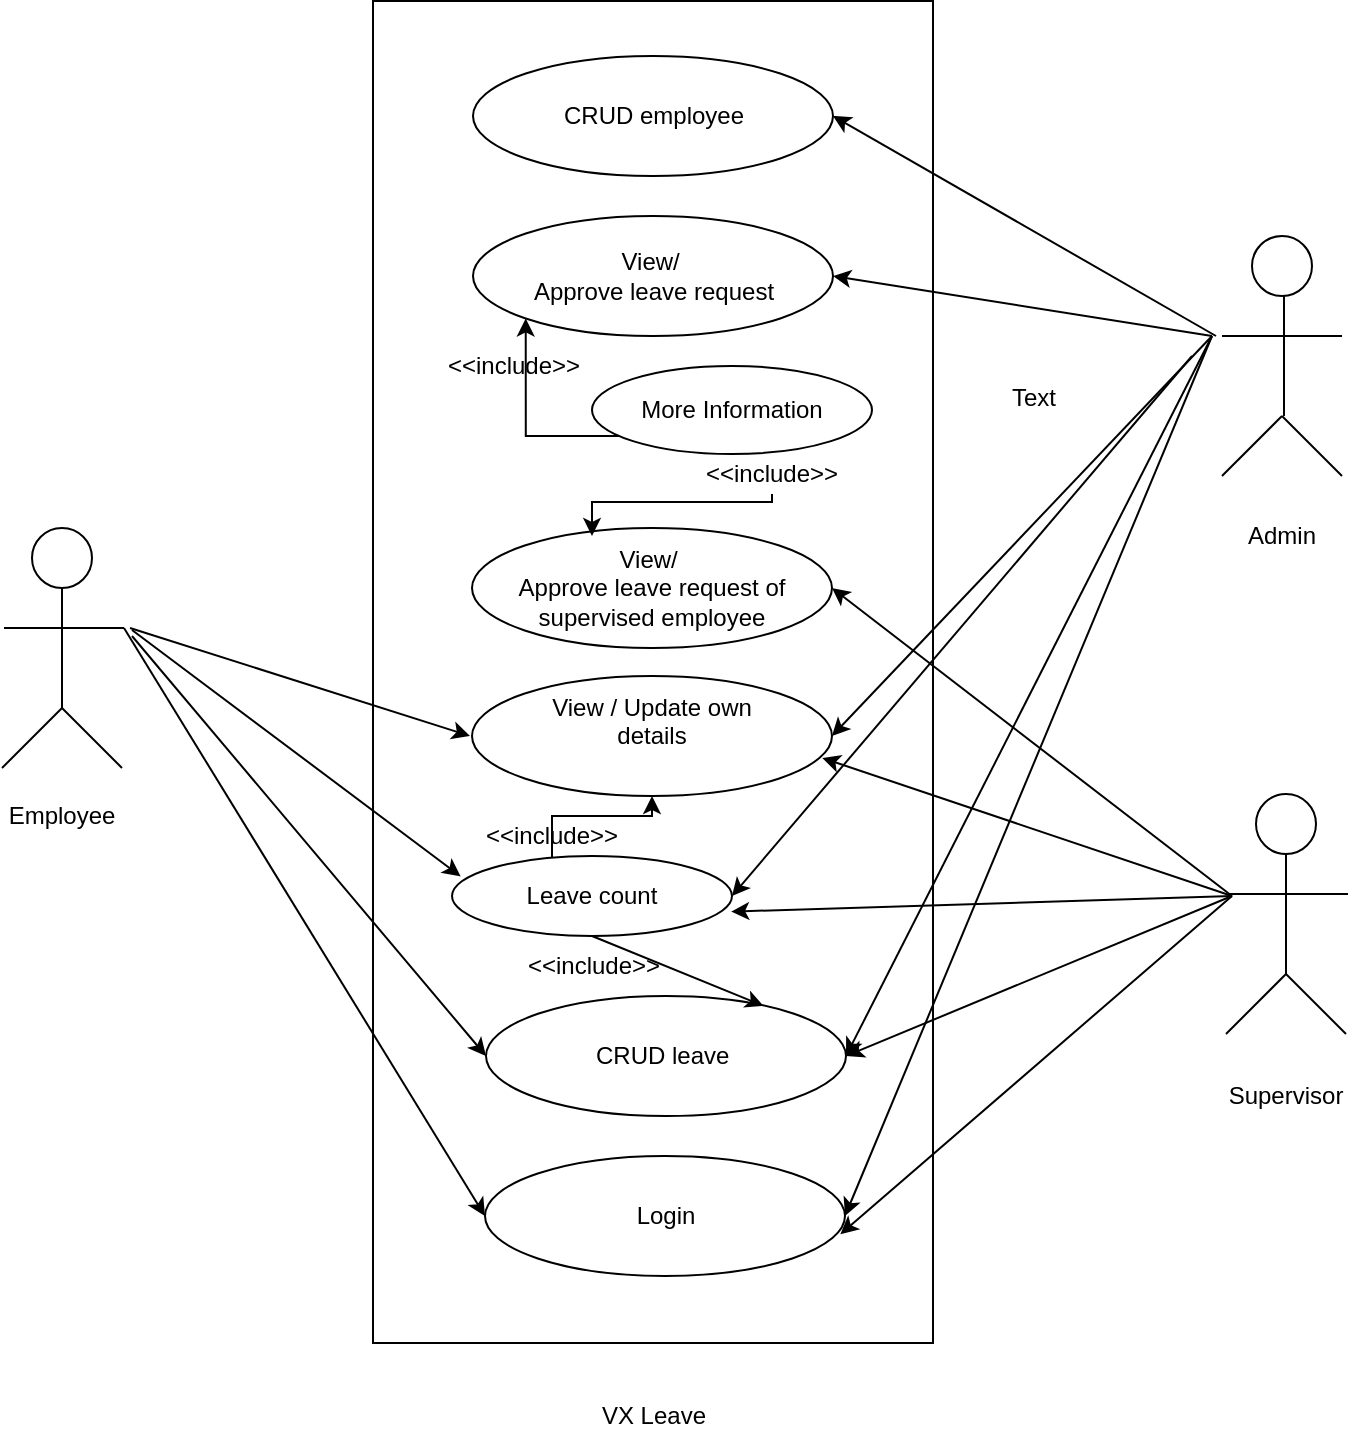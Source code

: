 <mxfile version="12.1.5" type="device" pages="1"><diagram id="DVepkwPh2Opyb8-9j76v" name="Page-1"><mxGraphModel dx="1024" dy="576" grid="1" gridSize="10" guides="1" tooltips="1" connect="1" arrows="1" fold="1" page="1" pageScale="1" pageWidth="850" pageHeight="1100" math="0" shadow="0"><root><mxCell id="0"/><mxCell id="1" parent="0"/><mxCell id="8gc1cALGltFKLMXsrhjm-2" value="" style="rounded=0;whiteSpace=wrap;html=1;rotation=90;" vertex="1" parent="1"><mxGeometry x="65" y="318" width="671" height="280" as="geometry"/></mxCell><mxCell id="8gc1cALGltFKLMXsrhjm-3" value="Login" style="ellipse;whiteSpace=wrap;html=1;" vertex="1" parent="1"><mxGeometry x="316.5" y="700" width="180" height="60" as="geometry"/></mxCell><mxCell id="8gc1cALGltFKLMXsrhjm-27" value="" style="edgeStyle=orthogonalEdgeStyle;rounded=0;orthogonalLoop=1;jettySize=auto;html=1;entryX=0.5;entryY=1;entryDx=0;entryDy=0;" edge="1" parent="1" source="8gc1cALGltFKLMXsrhjm-4" target="8gc1cALGltFKLMXsrhjm-5"><mxGeometry relative="1" as="geometry"><mxPoint x="500" y="570" as="targetPoint"/><Array as="points"><mxPoint x="350" y="530"/><mxPoint x="400" y="530"/></Array></mxGeometry></mxCell><mxCell id="8gc1cALGltFKLMXsrhjm-4" value="Leave count" style="ellipse;whiteSpace=wrap;html=1;" vertex="1" parent="1"><mxGeometry x="300" y="550" width="140" height="40" as="geometry"/></mxCell><mxCell id="8gc1cALGltFKLMXsrhjm-5" value="View / Update own &lt;br&gt;details&lt;br&gt;&amp;nbsp;" style="ellipse;whiteSpace=wrap;html=1;" vertex="1" parent="1"><mxGeometry x="310" y="460" width="180" height="60" as="geometry"/></mxCell><mxCell id="8gc1cALGltFKLMXsrhjm-6" value="CRUD leave&amp;nbsp;" style="ellipse;whiteSpace=wrap;html=1;" vertex="1" parent="1"><mxGeometry x="317" y="620" width="180" height="60" as="geometry"/></mxCell><mxCell id="8gc1cALGltFKLMXsrhjm-7" value="CRUD employee" style="ellipse;whiteSpace=wrap;html=1;" vertex="1" parent="1"><mxGeometry x="310.5" y="150" width="180" height="60" as="geometry"/></mxCell><mxCell id="8gc1cALGltFKLMXsrhjm-8" value="View/&amp;nbsp;&lt;br&gt;Approve leave request" style="ellipse;whiteSpace=wrap;html=1;" vertex="1" parent="1"><mxGeometry x="310.5" y="230" width="180" height="60" as="geometry"/></mxCell><mxCell id="8gc1cALGltFKLMXsrhjm-9" value="" style="ellipse;whiteSpace=wrap;html=1;aspect=fixed;" vertex="1" parent="1"><mxGeometry x="90" y="386" width="30" height="30" as="geometry"/></mxCell><mxCell id="8gc1cALGltFKLMXsrhjm-10" value="" style="endArrow=none;html=1;" edge="1" parent="1"><mxGeometry width="50" height="50" relative="1" as="geometry"><mxPoint x="105" y="476" as="sourcePoint"/><mxPoint x="105" y="416" as="targetPoint"/></mxGeometry></mxCell><mxCell id="8gc1cALGltFKLMXsrhjm-11" value="" style="endArrow=none;html=1;" edge="1" parent="1"><mxGeometry width="50" height="50" relative="1" as="geometry"><mxPoint x="75" y="506" as="sourcePoint"/><mxPoint x="105" y="476" as="targetPoint"/></mxGeometry></mxCell><mxCell id="8gc1cALGltFKLMXsrhjm-12" value="" style="endArrow=none;html=1;" edge="1" parent="1"><mxGeometry width="50" height="50" relative="1" as="geometry"><mxPoint x="135" y="506" as="sourcePoint"/><mxPoint x="105" y="476" as="targetPoint"/></mxGeometry></mxCell><mxCell id="8gc1cALGltFKLMXsrhjm-13" value="" style="endArrow=none;html=1;" edge="1" parent="1"><mxGeometry width="50" height="50" relative="1" as="geometry"><mxPoint x="76" y="436" as="sourcePoint"/><mxPoint x="136" y="436" as="targetPoint"/></mxGeometry></mxCell><mxCell id="8gc1cALGltFKLMXsrhjm-16" value="" style="ellipse;whiteSpace=wrap;html=1;aspect=fixed;" vertex="1" parent="1"><mxGeometry x="700" y="240" width="30" height="30" as="geometry"/></mxCell><mxCell id="8gc1cALGltFKLMXsrhjm-17" value="" style="endArrow=none;html=1;" edge="1" parent="1"><mxGeometry width="50" height="50" relative="1" as="geometry"><mxPoint x="716" y="330" as="sourcePoint"/><mxPoint x="716" y="270" as="targetPoint"/></mxGeometry></mxCell><mxCell id="8gc1cALGltFKLMXsrhjm-18" value="" style="endArrow=none;html=1;" edge="1" parent="1"><mxGeometry width="50" height="50" relative="1" as="geometry"><mxPoint x="685" y="360" as="sourcePoint"/><mxPoint x="715" y="330" as="targetPoint"/></mxGeometry></mxCell><mxCell id="8gc1cALGltFKLMXsrhjm-19" value="" style="endArrow=none;html=1;" edge="1" parent="1"><mxGeometry width="50" height="50" relative="1" as="geometry"><mxPoint x="745" y="360" as="sourcePoint"/><mxPoint x="715" y="330" as="targetPoint"/></mxGeometry></mxCell><mxCell id="8gc1cALGltFKLMXsrhjm-20" value="" style="endArrow=none;html=1;" edge="1" parent="1"><mxGeometry width="50" height="50" relative="1" as="geometry"><mxPoint x="685" y="290" as="sourcePoint"/><mxPoint x="745" y="290" as="targetPoint"/></mxGeometry></mxCell><mxCell id="8gc1cALGltFKLMXsrhjm-28" value="&amp;lt;&amp;lt;include&amp;gt;&amp;gt;" style="text;html=1;strokeColor=none;fillColor=none;align=center;verticalAlign=middle;whiteSpace=wrap;rounded=0;" vertex="1" parent="1"><mxGeometry x="330" y="530" width="40" height="20" as="geometry"/></mxCell><mxCell id="8gc1cALGltFKLMXsrhjm-30" value="" style="ellipse;whiteSpace=wrap;html=1;aspect=fixed;" vertex="1" parent="1"><mxGeometry x="702" y="519" width="30" height="30" as="geometry"/></mxCell><mxCell id="8gc1cALGltFKLMXsrhjm-31" value="" style="endArrow=none;html=1;" edge="1" parent="1"><mxGeometry width="50" height="50" relative="1" as="geometry"><mxPoint x="717" y="609" as="sourcePoint"/><mxPoint x="717" y="549" as="targetPoint"/></mxGeometry></mxCell><mxCell id="8gc1cALGltFKLMXsrhjm-32" value="" style="endArrow=none;html=1;" edge="1" parent="1"><mxGeometry width="50" height="50" relative="1" as="geometry"><mxPoint x="687" y="639" as="sourcePoint"/><mxPoint x="717" y="609" as="targetPoint"/></mxGeometry></mxCell><mxCell id="8gc1cALGltFKLMXsrhjm-33" value="" style="endArrow=none;html=1;" edge="1" parent="1"><mxGeometry width="50" height="50" relative="1" as="geometry"><mxPoint x="747" y="639" as="sourcePoint"/><mxPoint x="717" y="609" as="targetPoint"/></mxGeometry></mxCell><mxCell id="8gc1cALGltFKLMXsrhjm-34" value="" style="endArrow=none;html=1;" edge="1" parent="1"><mxGeometry width="50" height="50" relative="1" as="geometry"><mxPoint x="688" y="569" as="sourcePoint"/><mxPoint x="748" y="569" as="targetPoint"/></mxGeometry></mxCell><mxCell id="8gc1cALGltFKLMXsrhjm-35" value="" style="endArrow=classic;html=1;entryX=0;entryY=0.5;entryDx=0;entryDy=0;" edge="1" parent="1" target="8gc1cALGltFKLMXsrhjm-3"><mxGeometry width="50" height="50" relative="1" as="geometry"><mxPoint x="136" y="436" as="sourcePoint"/><mxPoint x="186" y="386" as="targetPoint"/></mxGeometry></mxCell><mxCell id="8gc1cALGltFKLMXsrhjm-36" value="" style="endArrow=classic;html=1;" edge="1" parent="1"><mxGeometry width="50" height="50" relative="1" as="geometry"><mxPoint x="139" y="436" as="sourcePoint"/><mxPoint x="309" y="490" as="targetPoint"/></mxGeometry></mxCell><mxCell id="8gc1cALGltFKLMXsrhjm-37" value="" style="endArrow=classic;html=1;entryX=0.031;entryY=0.255;entryDx=0;entryDy=0;entryPerimeter=0;" edge="1" parent="1" target="8gc1cALGltFKLMXsrhjm-4"><mxGeometry width="50" height="50" relative="1" as="geometry"><mxPoint x="140" y="437" as="sourcePoint"/><mxPoint x="314" y="648" as="targetPoint"/></mxGeometry></mxCell><mxCell id="8gc1cALGltFKLMXsrhjm-38" value="" style="endArrow=classic;html=1;entryX=1;entryY=0.5;entryDx=0;entryDy=0;" edge="1" parent="1" target="8gc1cALGltFKLMXsrhjm-7"><mxGeometry width="50" height="50" relative="1" as="geometry"><mxPoint x="682" y="290" as="sourcePoint"/><mxPoint x="732" y="240" as="targetPoint"/></mxGeometry></mxCell><mxCell id="8gc1cALGltFKLMXsrhjm-39" value="" style="endArrow=classic;html=1;entryX=1;entryY=0.5;entryDx=0;entryDy=0;" edge="1" parent="1" target="8gc1cALGltFKLMXsrhjm-8"><mxGeometry width="50" height="50" relative="1" as="geometry"><mxPoint x="680" y="290" as="sourcePoint"/><mxPoint x="500" y="260" as="targetPoint"/></mxGeometry></mxCell><mxCell id="8gc1cALGltFKLMXsrhjm-40" value="" style="endArrow=classic;html=1;entryX=1;entryY=0.5;entryDx=0;entryDy=0;" edge="1" parent="1" target="8gc1cALGltFKLMXsrhjm-6"><mxGeometry width="50" height="50" relative="1" as="geometry"><mxPoint x="680" y="290" as="sourcePoint"/><mxPoint x="510" y="270" as="targetPoint"/></mxGeometry></mxCell><mxCell id="8gc1cALGltFKLMXsrhjm-41" value="View/&amp;nbsp;&lt;br&gt;Approve leave request of supervised employee" style="ellipse;whiteSpace=wrap;html=1;" vertex="1" parent="1"><mxGeometry x="310" y="386" width="180" height="60" as="geometry"/></mxCell><mxCell id="8gc1cALGltFKLMXsrhjm-42" value="Supervisor" style="text;html=1;strokeColor=none;fillColor=none;align=center;verticalAlign=middle;whiteSpace=wrap;rounded=0;" vertex="1" parent="1"><mxGeometry x="697" y="660" width="40" height="20" as="geometry"/></mxCell><mxCell id="8gc1cALGltFKLMXsrhjm-43" value="Admin" style="text;html=1;strokeColor=none;fillColor=none;align=center;verticalAlign=middle;whiteSpace=wrap;rounded=0;" vertex="1" parent="1"><mxGeometry x="695" y="380" width="40" height="20" as="geometry"/></mxCell><mxCell id="8gc1cALGltFKLMXsrhjm-44" value="Employee" style="text;html=1;strokeColor=none;fillColor=none;align=center;verticalAlign=middle;whiteSpace=wrap;rounded=0;" vertex="1" parent="1"><mxGeometry x="85" y="520" width="40" height="20" as="geometry"/></mxCell><mxCell id="8gc1cALGltFKLMXsrhjm-46" value="" style="endArrow=classic;html=1;entryX=1;entryY=0.5;entryDx=0;entryDy=0;" edge="1" parent="1" target="8gc1cALGltFKLMXsrhjm-3"><mxGeometry width="50" height="50" relative="1" as="geometry"><mxPoint x="680" y="290" as="sourcePoint"/><mxPoint x="500" y="420" as="targetPoint"/></mxGeometry></mxCell><mxCell id="8gc1cALGltFKLMXsrhjm-47" value="" style="endArrow=classic;html=1;entryX=1;entryY=0.5;entryDx=0;entryDy=0;" edge="1" parent="1" target="8gc1cALGltFKLMXsrhjm-5"><mxGeometry width="50" height="50" relative="1" as="geometry"><mxPoint x="680" y="290" as="sourcePoint"/><mxPoint x="510" y="430" as="targetPoint"/></mxGeometry></mxCell><mxCell id="8gc1cALGltFKLMXsrhjm-48" value="" style="endArrow=classic;html=1;entryX=1;entryY=0.5;entryDx=0;entryDy=0;" edge="1" parent="1" target="8gc1cALGltFKLMXsrhjm-4"><mxGeometry width="50" height="50" relative="1" as="geometry"><mxPoint x="670" y="300" as="sourcePoint"/><mxPoint x="520" y="440" as="targetPoint"/></mxGeometry></mxCell><mxCell id="8gc1cALGltFKLMXsrhjm-49" value="" style="endArrow=classic;html=1;entryX=1;entryY=0.5;entryDx=0;entryDy=0;" edge="1" parent="1" target="8gc1cALGltFKLMXsrhjm-6"><mxGeometry width="50" height="50" relative="1" as="geometry"><mxPoint x="690" y="570" as="sourcePoint"/><mxPoint x="530" y="450" as="targetPoint"/></mxGeometry></mxCell><mxCell id="8gc1cALGltFKLMXsrhjm-50" value="" style="endArrow=classic;html=1;entryX=0.973;entryY=0.683;entryDx=0;entryDy=0;entryPerimeter=0;" edge="1" parent="1" target="8gc1cALGltFKLMXsrhjm-5"><mxGeometry width="50" height="50" relative="1" as="geometry"><mxPoint x="690" y="570" as="sourcePoint"/><mxPoint x="500" y="420" as="targetPoint"/></mxGeometry></mxCell><mxCell id="8gc1cALGltFKLMXsrhjm-51" value="" style="endArrow=classic;html=1;entryX=0.997;entryY=0.695;entryDx=0;entryDy=0;entryPerimeter=0;" edge="1" parent="1" target="8gc1cALGltFKLMXsrhjm-4"><mxGeometry width="50" height="50" relative="1" as="geometry"><mxPoint x="690" y="570" as="sourcePoint"/><mxPoint x="495.14" y="510.98" as="targetPoint"/></mxGeometry></mxCell><mxCell id="8gc1cALGltFKLMXsrhjm-52" value="" style="endArrow=classic;html=1;entryX=0.987;entryY=0.653;entryDx=0;entryDy=0;entryPerimeter=0;" edge="1" parent="1" target="8gc1cALGltFKLMXsrhjm-3"><mxGeometry width="50" height="50" relative="1" as="geometry"><mxPoint x="690" y="570" as="sourcePoint"/><mxPoint x="449.58" y="587.8" as="targetPoint"/></mxGeometry></mxCell><mxCell id="8gc1cALGltFKLMXsrhjm-53" value="" style="endArrow=classic;html=1;entryX=1;entryY=0.5;entryDx=0;entryDy=0;" edge="1" parent="1" target="8gc1cALGltFKLMXsrhjm-41"><mxGeometry width="50" height="50" relative="1" as="geometry"><mxPoint x="690" y="570" as="sourcePoint"/><mxPoint x="497.66" y="666.18" as="targetPoint"/></mxGeometry></mxCell><mxCell id="8gc1cALGltFKLMXsrhjm-60" value="" style="edgeStyle=orthogonalEdgeStyle;rounded=0;orthogonalLoop=1;jettySize=auto;html=1;entryX=0;entryY=1;entryDx=0;entryDy=0;" edge="1" parent="1" source="8gc1cALGltFKLMXsrhjm-59" target="8gc1cALGltFKLMXsrhjm-8"><mxGeometry relative="1" as="geometry"><Array as="points"><mxPoint x="337" y="340"/></Array></mxGeometry></mxCell><mxCell id="8gc1cALGltFKLMXsrhjm-63" value="" style="edgeStyle=orthogonalEdgeStyle;rounded=0;orthogonalLoop=1;jettySize=auto;html=1;" edge="1" parent="1" source="8gc1cALGltFKLMXsrhjm-64"><mxGeometry relative="1" as="geometry"><mxPoint x="450" y="349.054" as="sourcePoint"/><mxPoint x="370" y="390" as="targetPoint"/><Array as="points"><mxPoint x="370" y="373"/></Array></mxGeometry></mxCell><mxCell id="8gc1cALGltFKLMXsrhjm-59" value="More Information" style="ellipse;whiteSpace=wrap;html=1;" vertex="1" parent="1"><mxGeometry x="370" y="305" width="140" height="44" as="geometry"/></mxCell><mxCell id="8gc1cALGltFKLMXsrhjm-61" value="&amp;lt;&amp;lt;include&amp;gt;&amp;gt;" style="text;html=1;strokeColor=none;fillColor=none;align=center;verticalAlign=middle;whiteSpace=wrap;rounded=0;" vertex="1" parent="1"><mxGeometry x="310.5" y="295" width="40" height="20" as="geometry"/></mxCell><mxCell id="8gc1cALGltFKLMXsrhjm-62" value="" style="endArrow=classic;html=1;entryX=0;entryY=0.5;entryDx=0;entryDy=0;" edge="1" parent="1" target="8gc1cALGltFKLMXsrhjm-6"><mxGeometry width="50" height="50" relative="1" as="geometry"><mxPoint x="140" y="440" as="sourcePoint"/><mxPoint x="319" y="500" as="targetPoint"/></mxGeometry></mxCell><mxCell id="8gc1cALGltFKLMXsrhjm-64" value="&amp;lt;&amp;lt;include&amp;gt;&amp;gt;" style="text;html=1;strokeColor=none;fillColor=none;align=center;verticalAlign=middle;whiteSpace=wrap;rounded=0;" vertex="1" parent="1"><mxGeometry x="440" y="349" width="40" height="20" as="geometry"/></mxCell><mxCell id="8gc1cALGltFKLMXsrhjm-68" value="Text" style="text;html=1;resizable=0;points=[];autosize=1;align=left;verticalAlign=top;spacingTop=-4;" vertex="1" parent="1"><mxGeometry x="578" y="311" width="40" height="20" as="geometry"/></mxCell><mxCell id="8gc1cALGltFKLMXsrhjm-69" value="" style="endArrow=classic;html=1;entryX=0.771;entryY=0.083;entryDx=0;entryDy=0;entryPerimeter=0;" edge="1" parent="1" target="8gc1cALGltFKLMXsrhjm-6"><mxGeometry width="50" height="50" relative="1" as="geometry"><mxPoint x="370" y="590" as="sourcePoint"/><mxPoint x="340" y="670" as="targetPoint"/></mxGeometry></mxCell><mxCell id="8gc1cALGltFKLMXsrhjm-70" value="&amp;lt;&amp;lt;include&amp;gt;&amp;gt;" style="text;html=1;strokeColor=none;fillColor=none;align=center;verticalAlign=middle;whiteSpace=wrap;rounded=0;" vertex="1" parent="1"><mxGeometry x="350.5" y="595" width="40" height="20" as="geometry"/></mxCell><mxCell id="8gc1cALGltFKLMXsrhjm-73" value="VX Leave" style="text;html=1;strokeColor=none;fillColor=none;align=center;verticalAlign=middle;whiteSpace=wrap;rounded=0;" vertex="1" parent="1"><mxGeometry x="355.5" y="820" width="90" height="20" as="geometry"/></mxCell></root></mxGraphModel></diagram></mxfile>